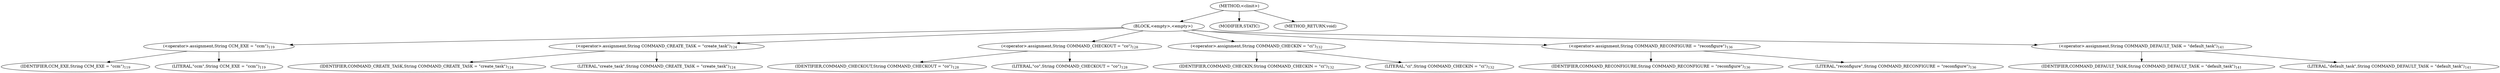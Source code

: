 digraph "&lt;clinit&gt;" {  
"190" [label = <(METHOD,&lt;clinit&gt;)> ]
"191" [label = <(BLOCK,&lt;empty&gt;,&lt;empty&gt;)> ]
"192" [label = <(&lt;operator&gt;.assignment,String CCM_EXE = &quot;ccm&quot;)<SUB>119</SUB>> ]
"193" [label = <(IDENTIFIER,CCM_EXE,String CCM_EXE = &quot;ccm&quot;)<SUB>119</SUB>> ]
"194" [label = <(LITERAL,&quot;ccm&quot;,String CCM_EXE = &quot;ccm&quot;)<SUB>119</SUB>> ]
"195" [label = <(&lt;operator&gt;.assignment,String COMMAND_CREATE_TASK = &quot;create_task&quot;)<SUB>124</SUB>> ]
"196" [label = <(IDENTIFIER,COMMAND_CREATE_TASK,String COMMAND_CREATE_TASK = &quot;create_task&quot;)<SUB>124</SUB>> ]
"197" [label = <(LITERAL,&quot;create_task&quot;,String COMMAND_CREATE_TASK = &quot;create_task&quot;)<SUB>124</SUB>> ]
"198" [label = <(&lt;operator&gt;.assignment,String COMMAND_CHECKOUT = &quot;co&quot;)<SUB>128</SUB>> ]
"199" [label = <(IDENTIFIER,COMMAND_CHECKOUT,String COMMAND_CHECKOUT = &quot;co&quot;)<SUB>128</SUB>> ]
"200" [label = <(LITERAL,&quot;co&quot;,String COMMAND_CHECKOUT = &quot;co&quot;)<SUB>128</SUB>> ]
"201" [label = <(&lt;operator&gt;.assignment,String COMMAND_CHECKIN = &quot;ci&quot;)<SUB>132</SUB>> ]
"202" [label = <(IDENTIFIER,COMMAND_CHECKIN,String COMMAND_CHECKIN = &quot;ci&quot;)<SUB>132</SUB>> ]
"203" [label = <(LITERAL,&quot;ci&quot;,String COMMAND_CHECKIN = &quot;ci&quot;)<SUB>132</SUB>> ]
"204" [label = <(&lt;operator&gt;.assignment,String COMMAND_RECONFIGURE = &quot;reconfigure&quot;)<SUB>136</SUB>> ]
"205" [label = <(IDENTIFIER,COMMAND_RECONFIGURE,String COMMAND_RECONFIGURE = &quot;reconfigure&quot;)<SUB>136</SUB>> ]
"206" [label = <(LITERAL,&quot;reconfigure&quot;,String COMMAND_RECONFIGURE = &quot;reconfigure&quot;)<SUB>136</SUB>> ]
"207" [label = <(&lt;operator&gt;.assignment,String COMMAND_DEFAULT_TASK = &quot;default_task&quot;)<SUB>141</SUB>> ]
"208" [label = <(IDENTIFIER,COMMAND_DEFAULT_TASK,String COMMAND_DEFAULT_TASK = &quot;default_task&quot;)<SUB>141</SUB>> ]
"209" [label = <(LITERAL,&quot;default_task&quot;,String COMMAND_DEFAULT_TASK = &quot;default_task&quot;)<SUB>141</SUB>> ]
"210" [label = <(MODIFIER,STATIC)> ]
"211" [label = <(METHOD_RETURN,void)> ]
  "190" -> "191" 
  "190" -> "210" 
  "190" -> "211" 
  "191" -> "192" 
  "191" -> "195" 
  "191" -> "198" 
  "191" -> "201" 
  "191" -> "204" 
  "191" -> "207" 
  "192" -> "193" 
  "192" -> "194" 
  "195" -> "196" 
  "195" -> "197" 
  "198" -> "199" 
  "198" -> "200" 
  "201" -> "202" 
  "201" -> "203" 
  "204" -> "205" 
  "204" -> "206" 
  "207" -> "208" 
  "207" -> "209" 
}
